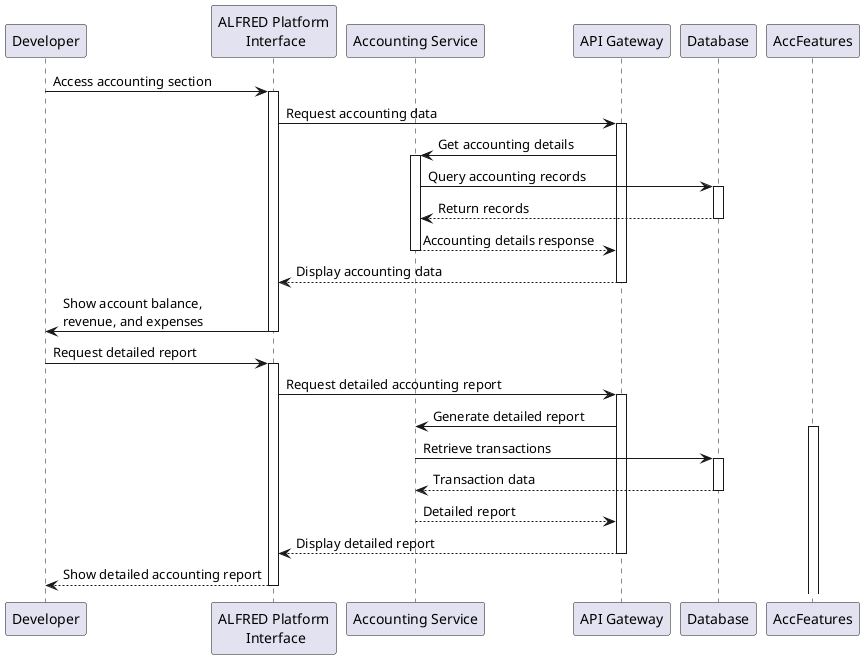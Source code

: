 @startuml
participant Developer as dev
participant "ALFRED Platform\n Interface" as UI
participant "Accounting Service" as AccService
participant "API Gateway" as API
participant "Database" as DB

dev -> UI: Access accounting section
activate UI

UI -> API: Request accounting data
activate API

API -> AccService: Get accounting details
activate AccService

AccService -> DB: Query accounting records
activate DB

DB --> AccService: Return records
deactivate DB

AccService --> API: Accounting details response
deactivate AccService

API --> UI: Display accounting data
deactivate API

UI -> dev: Show account balance,\nrevenue, and expenses
deactivate UI

dev -> UI: Request detailed report
activate UI

UI -> API: Request detailed accounting report
activate API

API -> AccService: Generate detailed report
activate AccFeatures

AccService -> DB: Retrieve transactions
activate DB

DB --> AccService: Transaction data
deactivate DB

AccService --> API: Detailed report
deactivate AccService

API --> UI: Display detailed report
deactivate API

UI --> dev: Show detailed accounting report
deactivate UI

@enduml